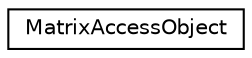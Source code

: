 digraph G
{
  edge [fontname="Helvetica",fontsize="10",labelfontname="Helvetica",labelfontsize="10"];
  node [fontname="Helvetica",fontsize="10",shape=record];
  rankdir=LR;
  Node1 [label="MatrixAccessObject",height=0.2,width=0.4,color="black", fillcolor="white", style="filled",URL="$d4/d32/structMatrixAccessObject.html"];
}
